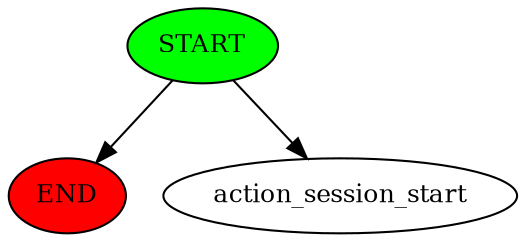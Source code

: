 digraph  {
0 [class="start active", fillcolor=green, fontsize=12, label=START, style=filled];
"-1" [class=end, fillcolor=red, fontsize=12, label=END, style=filled];
1 [class="dashed active", fontsize=12, label=action_session_start];
0 -> "-1"  [class="", key=NONE, label=""];
0 -> 1  [class=active, key=NONE, label=""];
}
